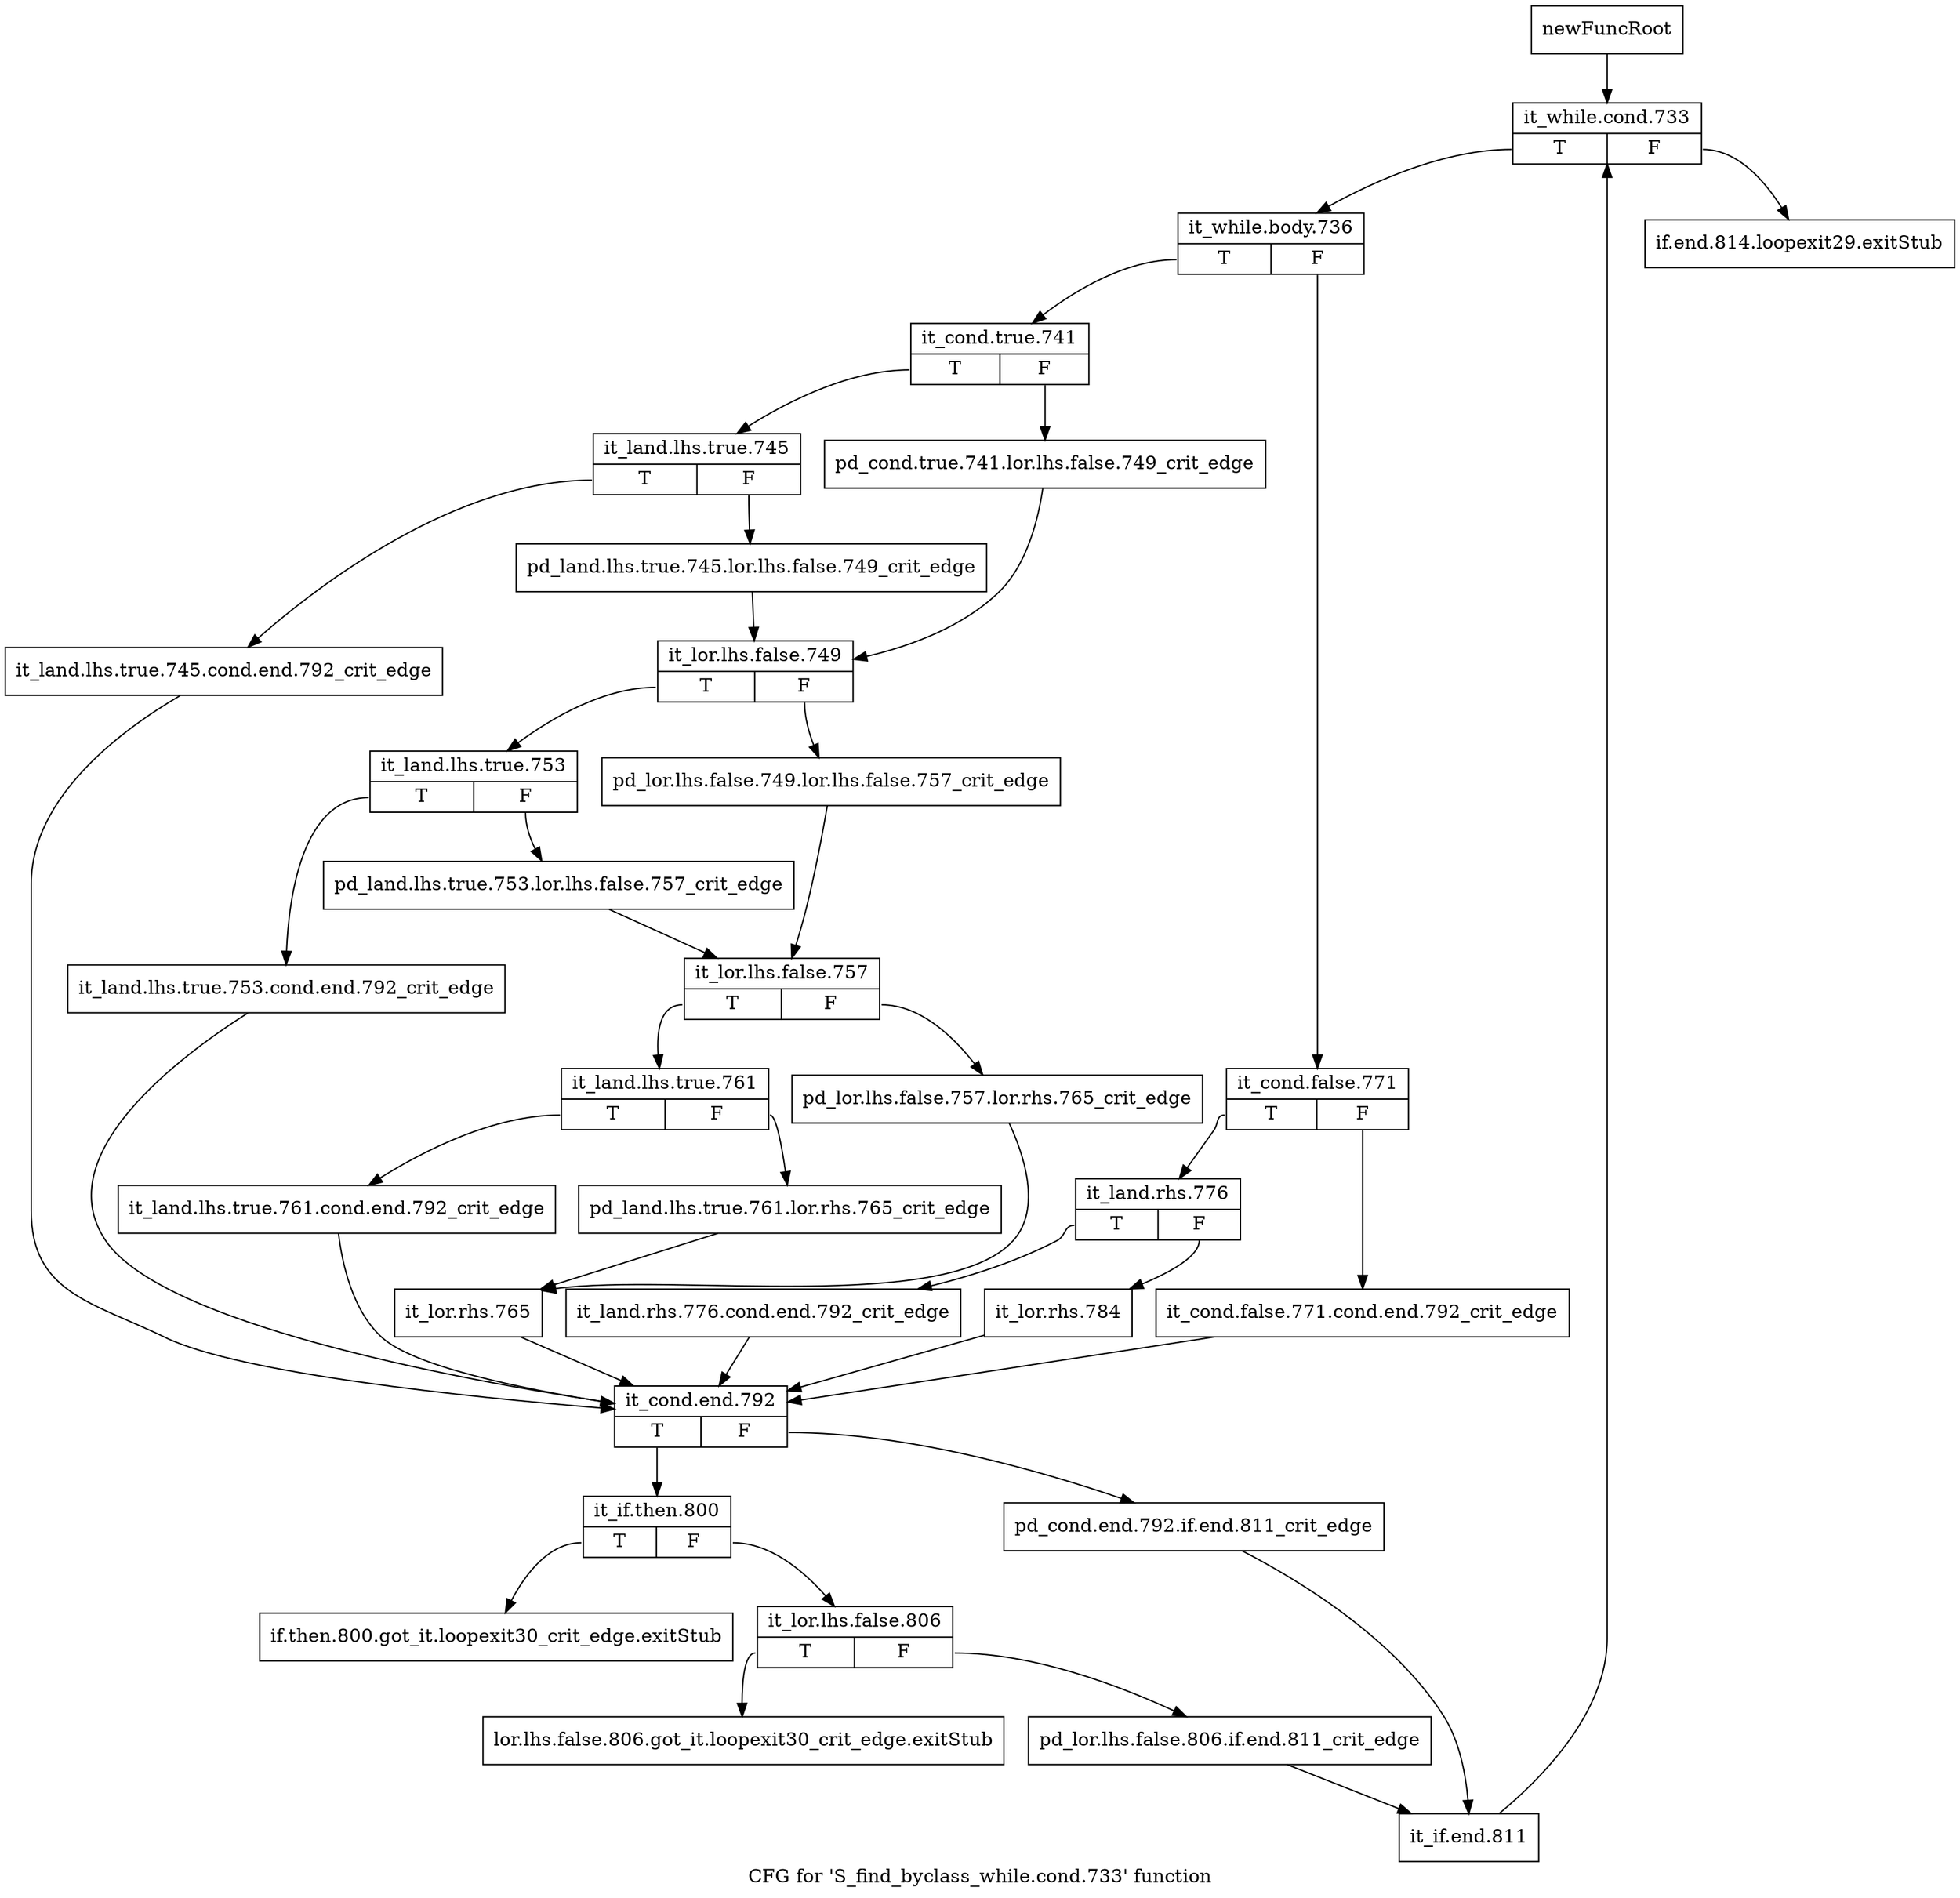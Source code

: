 digraph "CFG for 'S_find_byclass_while.cond.733' function" {
	label="CFG for 'S_find_byclass_while.cond.733' function";

	Node0x5299330 [shape=record,label="{newFuncRoot}"];
	Node0x5299330 -> Node0x5299470;
	Node0x5299380 [shape=record,label="{if.end.814.loopexit29.exitStub}"];
	Node0x52993d0 [shape=record,label="{if.then.800.got_it.loopexit30_crit_edge.exitStub}"];
	Node0x5299420 [shape=record,label="{lor.lhs.false.806.got_it.loopexit30_crit_edge.exitStub}"];
	Node0x5299470 [shape=record,label="{it_while.cond.733|{<s0>T|<s1>F}}"];
	Node0x5299470:s0 -> Node0x52994c0;
	Node0x5299470:s1 -> Node0x5299380;
	Node0x52994c0 [shape=record,label="{it_while.body.736|{<s0>T|<s1>F}}"];
	Node0x52994c0:s0 -> Node0x52996a0;
	Node0x52994c0:s1 -> Node0x5299510;
	Node0x5299510 [shape=record,label="{it_cond.false.771|{<s0>T|<s1>F}}"];
	Node0x5299510:s0 -> Node0x52995b0;
	Node0x5299510:s1 -> Node0x5299560;
	Node0x5299560 [shape=record,label="{it_cond.false.771.cond.end.792_crit_edge}"];
	Node0x5299560 -> Node0x5299ba0;
	Node0x52995b0 [shape=record,label="{it_land.rhs.776|{<s0>T|<s1>F}}"];
	Node0x52995b0:s0 -> Node0x5299650;
	Node0x52995b0:s1 -> Node0x5299600;
	Node0x5299600 [shape=record,label="{it_lor.rhs.784}"];
	Node0x5299600 -> Node0x5299ba0;
	Node0x5299650 [shape=record,label="{it_land.rhs.776.cond.end.792_crit_edge}"];
	Node0x5299650 -> Node0x5299ba0;
	Node0x52996a0 [shape=record,label="{it_cond.true.741|{<s0>T|<s1>F}}"];
	Node0x52996a0:s0 -> Node0x5299740;
	Node0x52996a0:s1 -> Node0x52996f0;
	Node0x52996f0 [shape=record,label="{pd_cond.true.741.lor.lhs.false.749_crit_edge}"];
	Node0x52996f0 -> Node0x52997e0;
	Node0x5299740 [shape=record,label="{it_land.lhs.true.745|{<s0>T|<s1>F}}"];
	Node0x5299740:s0 -> Node0x5299b50;
	Node0x5299740:s1 -> Node0x5299790;
	Node0x5299790 [shape=record,label="{pd_land.lhs.true.745.lor.lhs.false.749_crit_edge}"];
	Node0x5299790 -> Node0x52997e0;
	Node0x52997e0 [shape=record,label="{it_lor.lhs.false.749|{<s0>T|<s1>F}}"];
	Node0x52997e0:s0 -> Node0x5299880;
	Node0x52997e0:s1 -> Node0x5299830;
	Node0x5299830 [shape=record,label="{pd_lor.lhs.false.749.lor.lhs.false.757_crit_edge}"];
	Node0x5299830 -> Node0x5299920;
	Node0x5299880 [shape=record,label="{it_land.lhs.true.753|{<s0>T|<s1>F}}"];
	Node0x5299880:s0 -> Node0x5299b00;
	Node0x5299880:s1 -> Node0x52998d0;
	Node0x52998d0 [shape=record,label="{pd_land.lhs.true.753.lor.lhs.false.757_crit_edge}"];
	Node0x52998d0 -> Node0x5299920;
	Node0x5299920 [shape=record,label="{it_lor.lhs.false.757|{<s0>T|<s1>F}}"];
	Node0x5299920:s0 -> Node0x52999c0;
	Node0x5299920:s1 -> Node0x5299970;
	Node0x5299970 [shape=record,label="{pd_lor.lhs.false.757.lor.rhs.765_crit_edge}"];
	Node0x5299970 -> Node0x5299a60;
	Node0x52999c0 [shape=record,label="{it_land.lhs.true.761|{<s0>T|<s1>F}}"];
	Node0x52999c0:s0 -> Node0x5299ab0;
	Node0x52999c0:s1 -> Node0x5299a10;
	Node0x5299a10 [shape=record,label="{pd_land.lhs.true.761.lor.rhs.765_crit_edge}"];
	Node0x5299a10 -> Node0x5299a60;
	Node0x5299a60 [shape=record,label="{it_lor.rhs.765}"];
	Node0x5299a60 -> Node0x5299ba0;
	Node0x5299ab0 [shape=record,label="{it_land.lhs.true.761.cond.end.792_crit_edge}"];
	Node0x5299ab0 -> Node0x5299ba0;
	Node0x5299b00 [shape=record,label="{it_land.lhs.true.753.cond.end.792_crit_edge}"];
	Node0x5299b00 -> Node0x5299ba0;
	Node0x5299b50 [shape=record,label="{it_land.lhs.true.745.cond.end.792_crit_edge}"];
	Node0x5299b50 -> Node0x5299ba0;
	Node0x5299ba0 [shape=record,label="{it_cond.end.792|{<s0>T|<s1>F}}"];
	Node0x5299ba0:s0 -> Node0x5299c40;
	Node0x5299ba0:s1 -> Node0x5299bf0;
	Node0x5299bf0 [shape=record,label="{pd_cond.end.792.if.end.811_crit_edge}"];
	Node0x5299bf0 -> Node0x5299d30;
	Node0x5299c40 [shape=record,label="{it_if.then.800|{<s0>T|<s1>F}}"];
	Node0x5299c40:s0 -> Node0x52993d0;
	Node0x5299c40:s1 -> Node0x5299c90;
	Node0x5299c90 [shape=record,label="{it_lor.lhs.false.806|{<s0>T|<s1>F}}"];
	Node0x5299c90:s0 -> Node0x5299420;
	Node0x5299c90:s1 -> Node0x5299ce0;
	Node0x5299ce0 [shape=record,label="{pd_lor.lhs.false.806.if.end.811_crit_edge}"];
	Node0x5299ce0 -> Node0x5299d30;
	Node0x5299d30 [shape=record,label="{it_if.end.811}"];
	Node0x5299d30 -> Node0x5299470;
}
